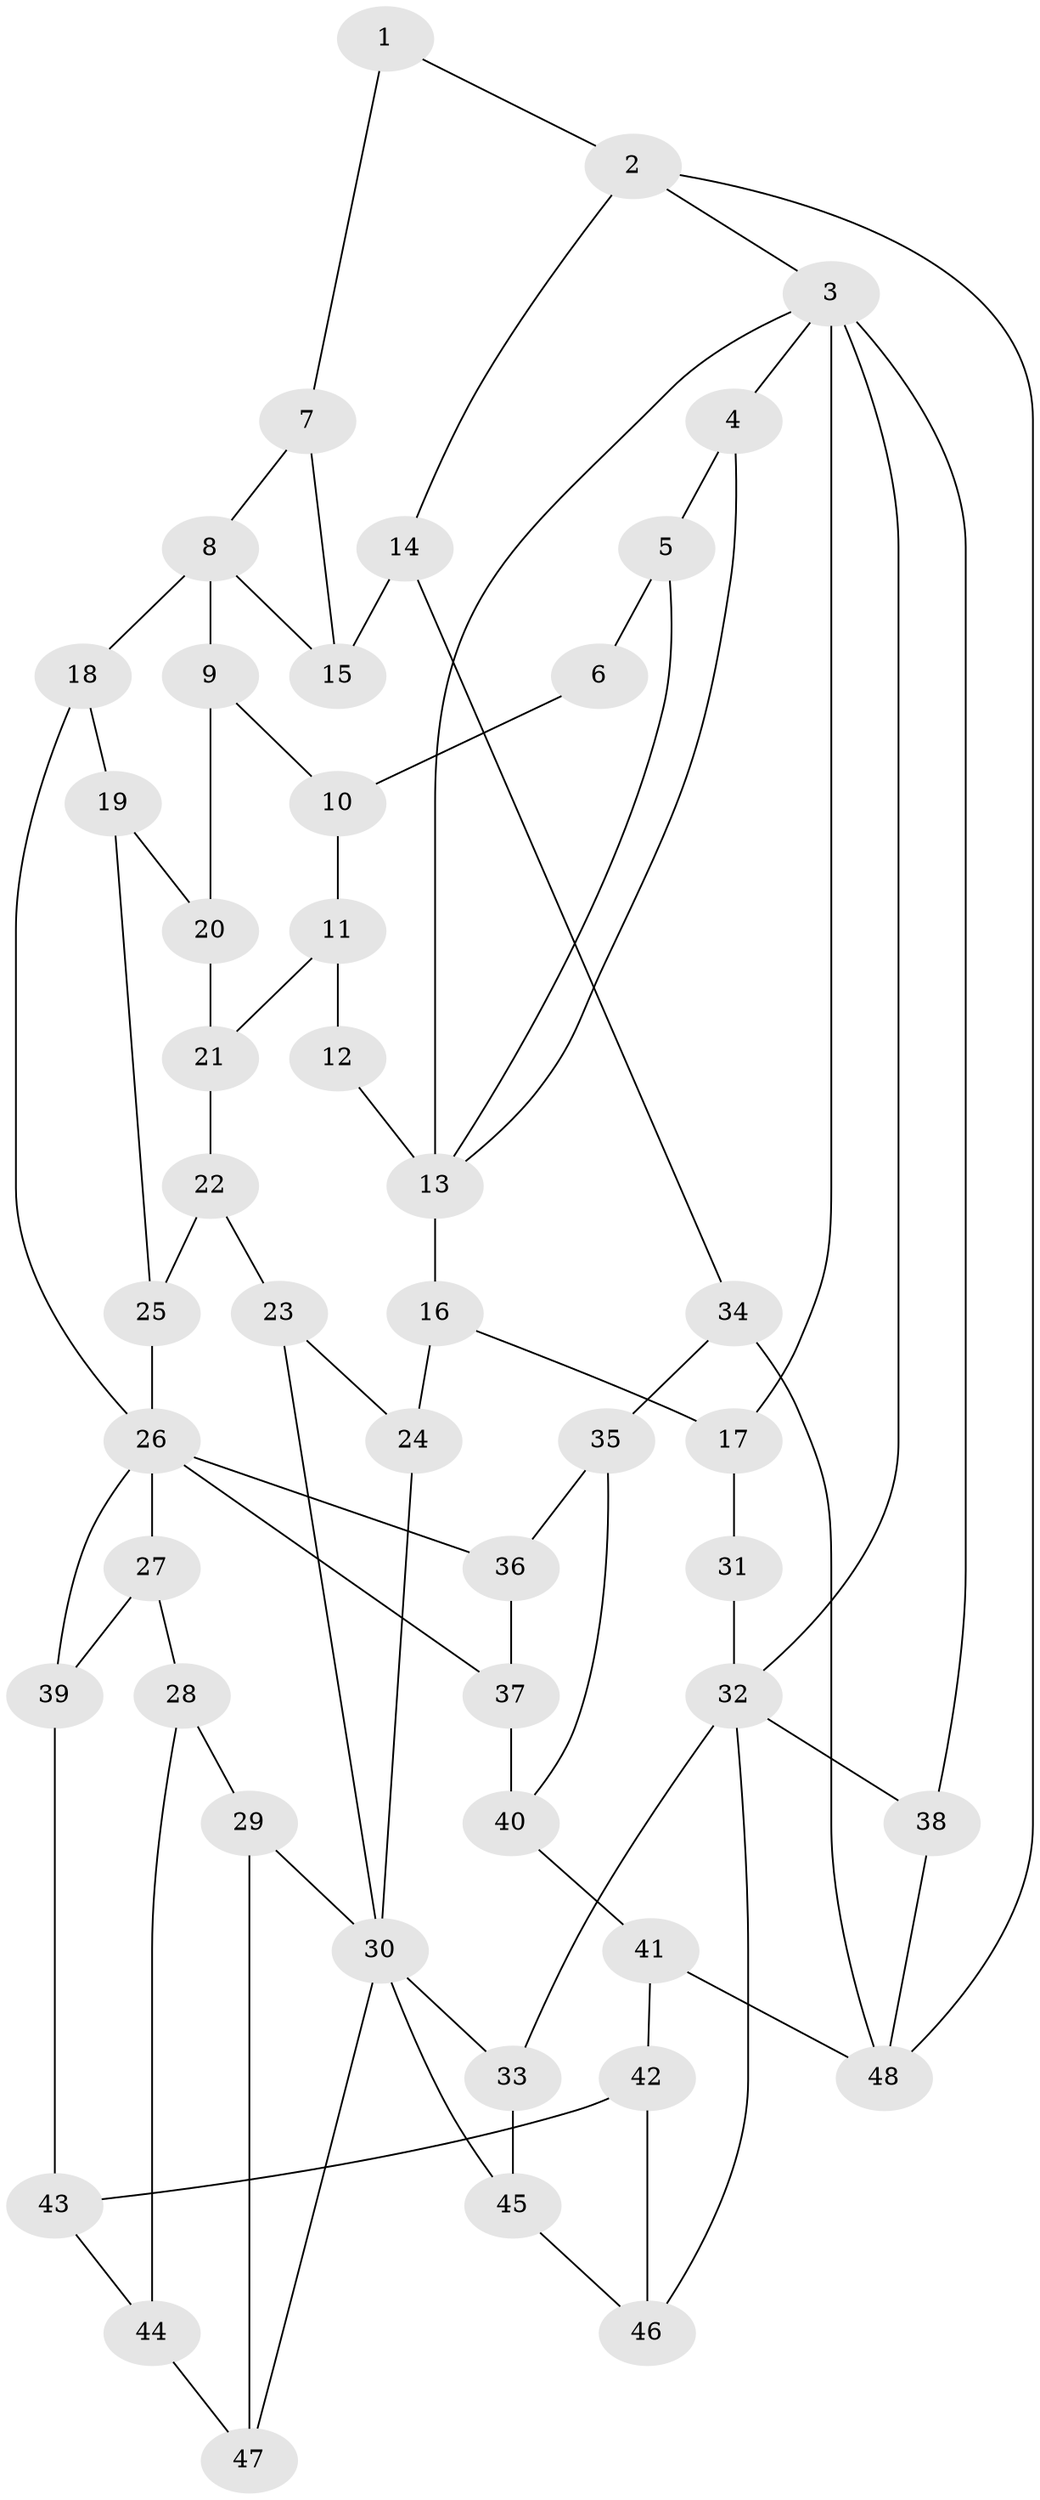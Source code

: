// original degree distribution, {3: 0.030303030303030304, 6: 0.19696969696969696, 5: 0.5454545454545454, 4: 0.22727272727272727}
// Generated by graph-tools (version 1.1) at 2025/54/03/04/25 22:54:23]
// undirected, 48 vertices, 78 edges
graph export_dot {
  node [color=gray90,style=filled];
  1;
  2;
  3;
  4;
  5;
  6;
  7;
  8;
  9;
  10;
  11;
  12;
  13;
  14;
  15;
  16;
  17;
  18;
  19;
  20;
  21;
  22;
  23;
  24;
  25;
  26;
  27;
  28;
  29;
  30;
  31;
  32;
  33;
  34;
  35;
  36;
  37;
  38;
  39;
  40;
  41;
  42;
  43;
  44;
  45;
  46;
  47;
  48;
  1 -- 2 [weight=1.0];
  1 -- 7 [weight=1.0];
  2 -- 3 [weight=1.0];
  2 -- 14 [weight=1.0];
  2 -- 48 [weight=1.0];
  3 -- 4 [weight=1.0];
  3 -- 13 [weight=1.0];
  3 -- 17 [weight=1.0];
  3 -- 32 [weight=1.0];
  3 -- 38 [weight=2.0];
  4 -- 5 [weight=1.0];
  4 -- 13 [weight=1.0];
  5 -- 6 [weight=1.0];
  5 -- 13 [weight=1.0];
  6 -- 10 [weight=1.0];
  7 -- 8 [weight=1.0];
  7 -- 15 [weight=1.0];
  8 -- 9 [weight=1.0];
  8 -- 15 [weight=1.0];
  8 -- 18 [weight=1.0];
  9 -- 10 [weight=1.0];
  9 -- 20 [weight=1.0];
  10 -- 11 [weight=1.0];
  11 -- 12 [weight=1.0];
  11 -- 21 [weight=1.0];
  12 -- 13 [weight=2.0];
  13 -- 16 [weight=1.0];
  14 -- 15 [weight=1.0];
  14 -- 34 [weight=1.0];
  16 -- 17 [weight=1.0];
  16 -- 24 [weight=1.0];
  17 -- 31 [weight=1.0];
  18 -- 19 [weight=1.0];
  18 -- 26 [weight=1.0];
  19 -- 20 [weight=1.0];
  19 -- 25 [weight=1.0];
  20 -- 21 [weight=1.0];
  21 -- 22 [weight=1.0];
  22 -- 23 [weight=1.0];
  22 -- 25 [weight=1.0];
  23 -- 24 [weight=1.0];
  23 -- 30 [weight=1.0];
  24 -- 30 [weight=1.0];
  25 -- 26 [weight=1.0];
  26 -- 27 [weight=1.0];
  26 -- 36 [weight=1.0];
  26 -- 37 [weight=1.0];
  26 -- 39 [weight=1.0];
  27 -- 28 [weight=1.0];
  27 -- 39 [weight=1.0];
  28 -- 29 [weight=1.0];
  28 -- 44 [weight=1.0];
  29 -- 30 [weight=1.0];
  29 -- 47 [weight=1.0];
  30 -- 33 [weight=1.0];
  30 -- 45 [weight=1.0];
  30 -- 47 [weight=1.0];
  31 -- 32 [weight=2.0];
  32 -- 33 [weight=1.0];
  32 -- 38 [weight=1.0];
  32 -- 46 [weight=1.0];
  33 -- 45 [weight=1.0];
  34 -- 35 [weight=1.0];
  34 -- 48 [weight=1.0];
  35 -- 36 [weight=1.0];
  35 -- 40 [weight=1.0];
  36 -- 37 [weight=1.0];
  37 -- 40 [weight=1.0];
  38 -- 48 [weight=1.0];
  39 -- 43 [weight=1.0];
  40 -- 41 [weight=1.0];
  41 -- 42 [weight=1.0];
  41 -- 48 [weight=1.0];
  42 -- 43 [weight=1.0];
  42 -- 46 [weight=1.0];
  43 -- 44 [weight=1.0];
  44 -- 47 [weight=1.0];
  45 -- 46 [weight=1.0];
}
